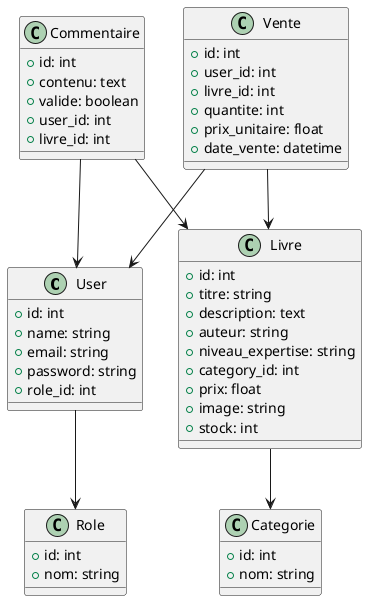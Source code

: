 @startuml
class User {
  +id: int
  +name: string
  +email: string
  +password: string
  +role_id: int
}

class Role {
  +id: int
  +nom: string
}

class Livre {
  +id: int
  +titre: string
  +description: text
  +auteur: string
  +niveau_expertise: string
  +category_id: int
  +prix: float
  +image: string
  +stock: int
}

class Categorie {
  +id: int
  +nom: string
}

class Commentaire {
  +id: int
  +contenu: text
  +valide: boolean
  +user_id: int
  +livre_id: int
}

class Vente {
  +id: int
  +user_id: int
  +livre_id: int
  +quantite: int
  +prix_unitaire: float
  +date_vente: datetime
}

User --> Role
Livre --> Categorie
Commentaire --> User
Commentaire --> Livre
Vente --> User
Vente --> Livre
@enduml
